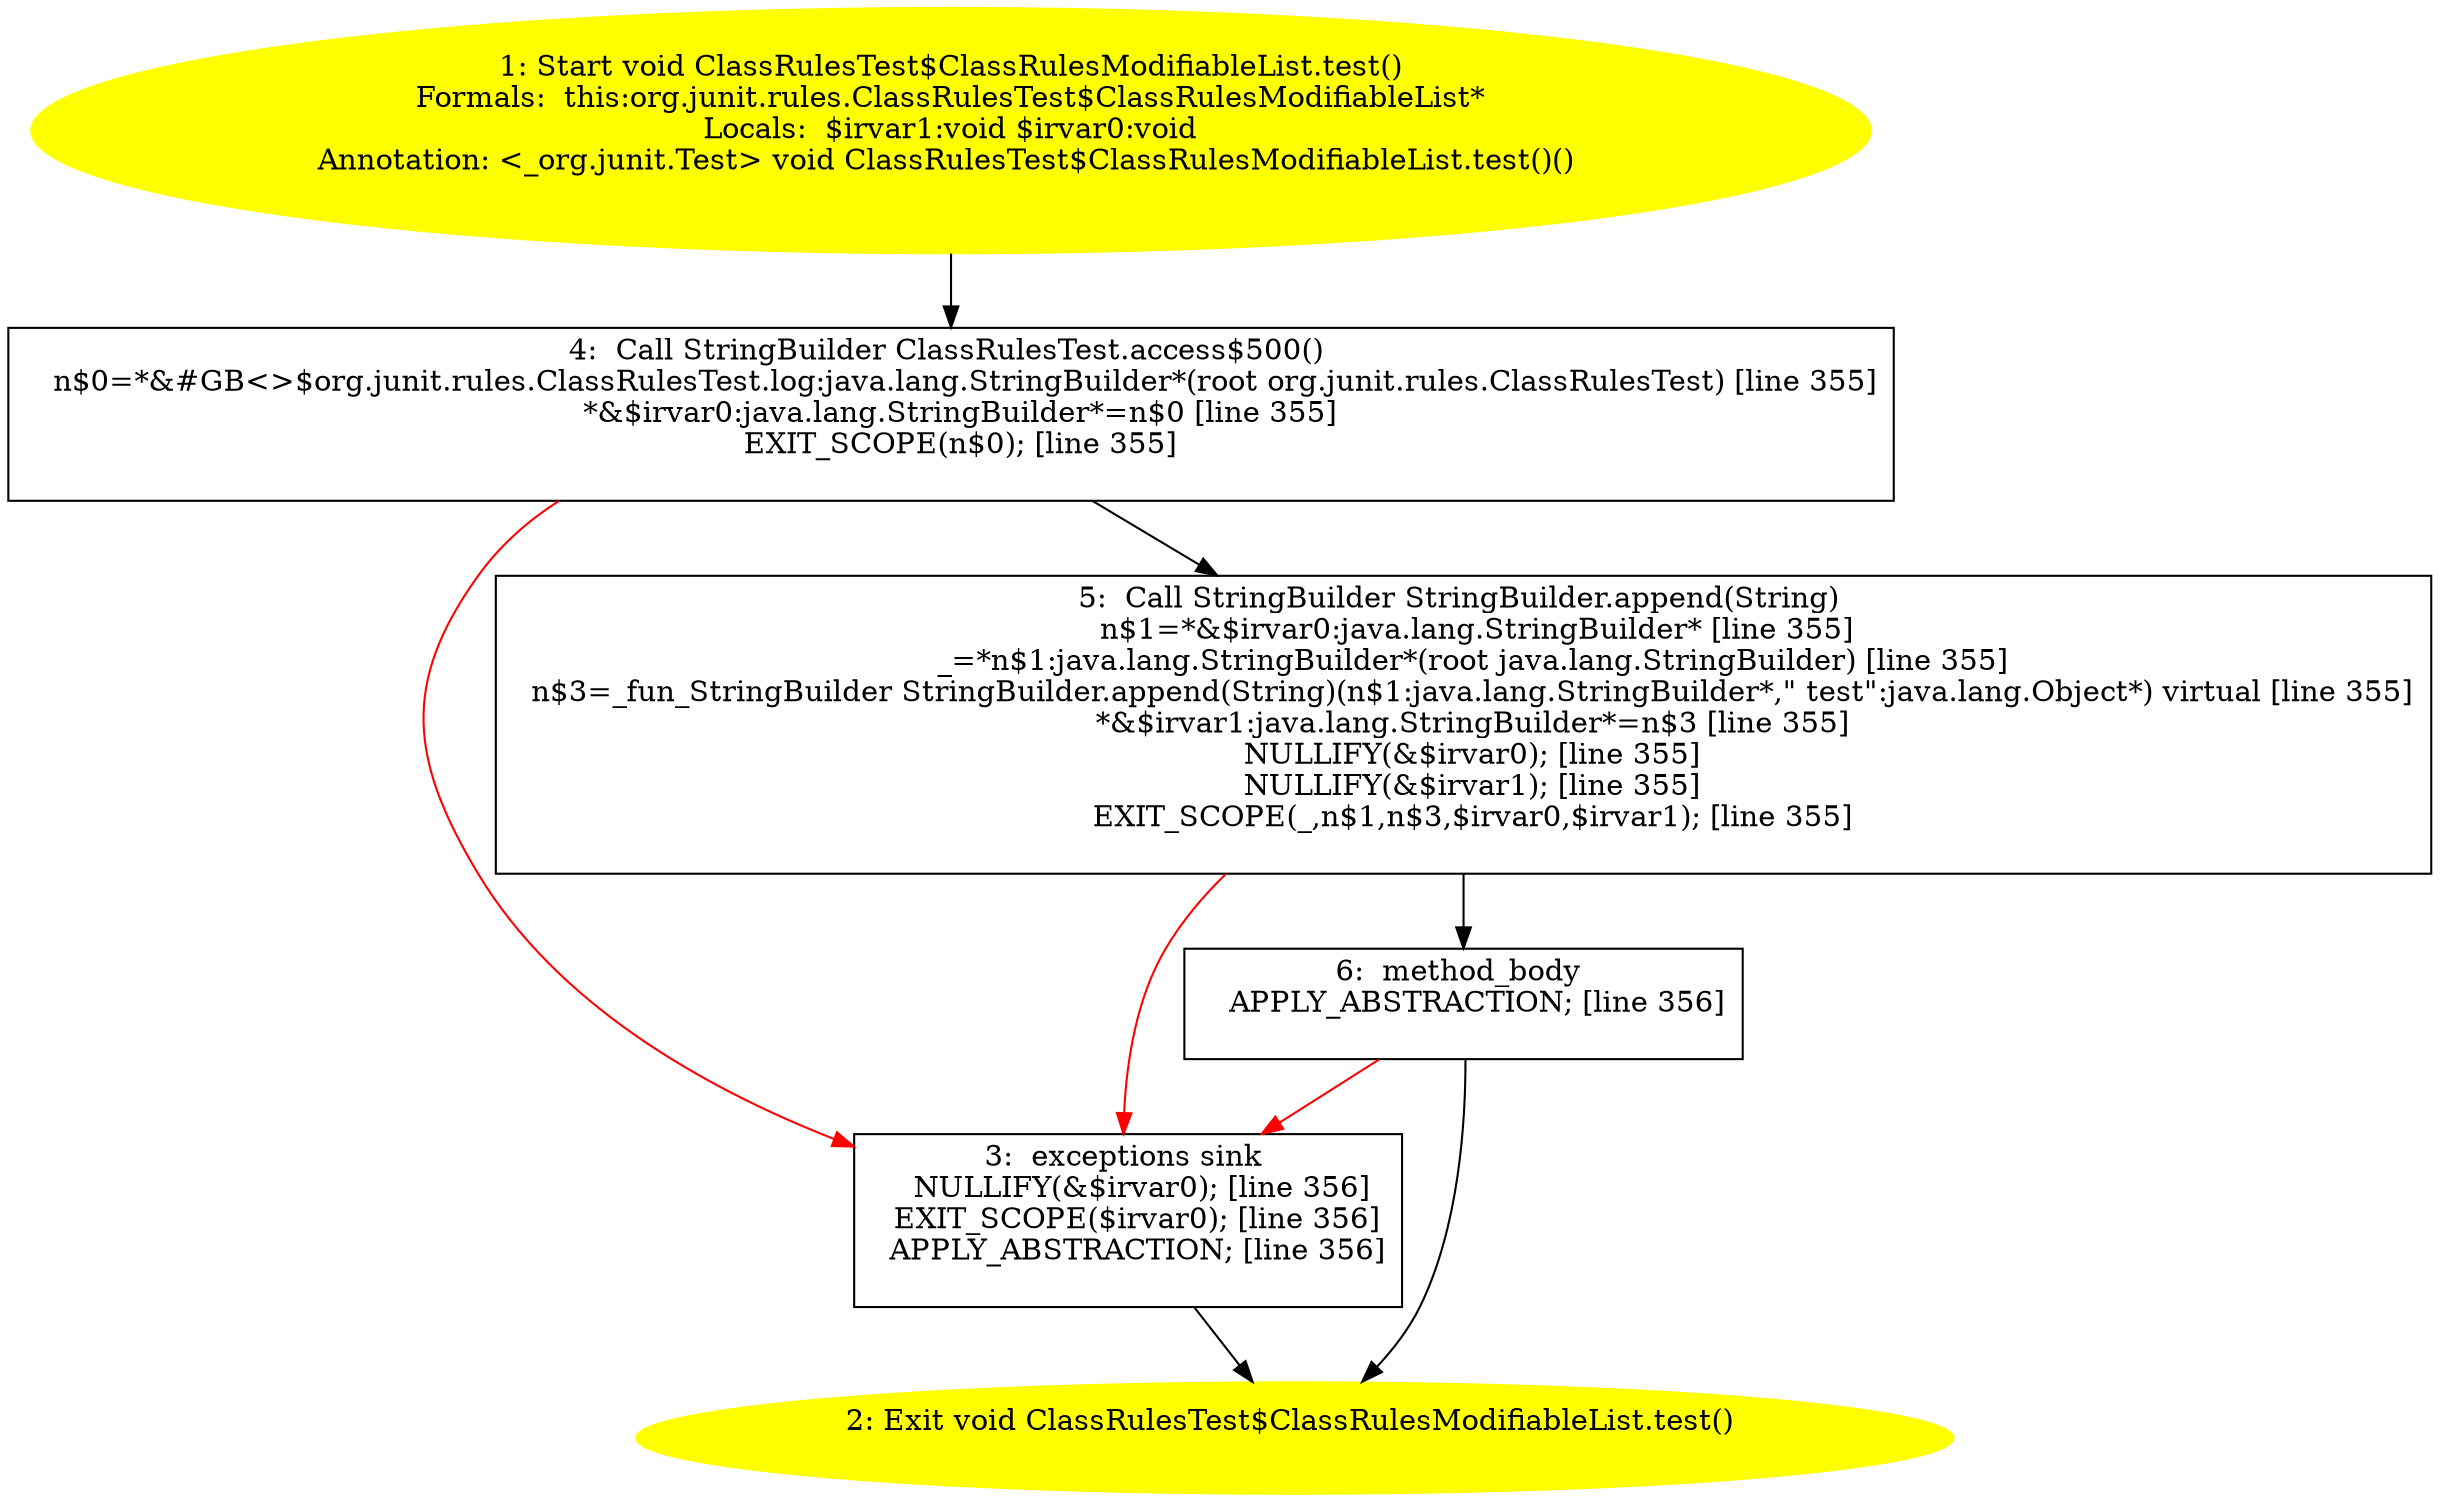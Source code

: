 /* @generated */
digraph cfg {
"org.junit.rules.ClassRulesTest$ClassRulesModifiableList.test():void.d31c1e3160ab81310e92a0213c1709f7_1" [label="1: Start void ClassRulesTest$ClassRulesModifiableList.test()\nFormals:  this:org.junit.rules.ClassRulesTest$ClassRulesModifiableList*\nLocals:  $irvar1:void $irvar0:void\nAnnotation: <_org.junit.Test> void ClassRulesTest$ClassRulesModifiableList.test()() \n  " color=yellow style=filled]
	

	 "org.junit.rules.ClassRulesTest$ClassRulesModifiableList.test():void.d31c1e3160ab81310e92a0213c1709f7_1" -> "org.junit.rules.ClassRulesTest$ClassRulesModifiableList.test():void.d31c1e3160ab81310e92a0213c1709f7_4" ;
"org.junit.rules.ClassRulesTest$ClassRulesModifiableList.test():void.d31c1e3160ab81310e92a0213c1709f7_2" [label="2: Exit void ClassRulesTest$ClassRulesModifiableList.test() \n  " color=yellow style=filled]
	

"org.junit.rules.ClassRulesTest$ClassRulesModifiableList.test():void.d31c1e3160ab81310e92a0213c1709f7_3" [label="3:  exceptions sink \n   NULLIFY(&$irvar0); [line 356]\n  EXIT_SCOPE($irvar0); [line 356]\n  APPLY_ABSTRACTION; [line 356]\n " shape="box"]
	

	 "org.junit.rules.ClassRulesTest$ClassRulesModifiableList.test():void.d31c1e3160ab81310e92a0213c1709f7_3" -> "org.junit.rules.ClassRulesTest$ClassRulesModifiableList.test():void.d31c1e3160ab81310e92a0213c1709f7_2" ;
"org.junit.rules.ClassRulesTest$ClassRulesModifiableList.test():void.d31c1e3160ab81310e92a0213c1709f7_4" [label="4:  Call StringBuilder ClassRulesTest.access$500() \n   n$0=*&#GB<>$org.junit.rules.ClassRulesTest.log:java.lang.StringBuilder*(root org.junit.rules.ClassRulesTest) [line 355]\n  *&$irvar0:java.lang.StringBuilder*=n$0 [line 355]\n  EXIT_SCOPE(n$0); [line 355]\n " shape="box"]
	

	 "org.junit.rules.ClassRulesTest$ClassRulesModifiableList.test():void.d31c1e3160ab81310e92a0213c1709f7_4" -> "org.junit.rules.ClassRulesTest$ClassRulesModifiableList.test():void.d31c1e3160ab81310e92a0213c1709f7_5" ;
	 "org.junit.rules.ClassRulesTest$ClassRulesModifiableList.test():void.d31c1e3160ab81310e92a0213c1709f7_4" -> "org.junit.rules.ClassRulesTest$ClassRulesModifiableList.test():void.d31c1e3160ab81310e92a0213c1709f7_3" [color="red" ];
"org.junit.rules.ClassRulesTest$ClassRulesModifiableList.test():void.d31c1e3160ab81310e92a0213c1709f7_5" [label="5:  Call StringBuilder StringBuilder.append(String) \n   n$1=*&$irvar0:java.lang.StringBuilder* [line 355]\n  _=*n$1:java.lang.StringBuilder*(root java.lang.StringBuilder) [line 355]\n  n$3=_fun_StringBuilder StringBuilder.append(String)(n$1:java.lang.StringBuilder*,\" test\":java.lang.Object*) virtual [line 355]\n  *&$irvar1:java.lang.StringBuilder*=n$3 [line 355]\n  NULLIFY(&$irvar0); [line 355]\n  NULLIFY(&$irvar1); [line 355]\n  EXIT_SCOPE(_,n$1,n$3,$irvar0,$irvar1); [line 355]\n " shape="box"]
	

	 "org.junit.rules.ClassRulesTest$ClassRulesModifiableList.test():void.d31c1e3160ab81310e92a0213c1709f7_5" -> "org.junit.rules.ClassRulesTest$ClassRulesModifiableList.test():void.d31c1e3160ab81310e92a0213c1709f7_6" ;
	 "org.junit.rules.ClassRulesTest$ClassRulesModifiableList.test():void.d31c1e3160ab81310e92a0213c1709f7_5" -> "org.junit.rules.ClassRulesTest$ClassRulesModifiableList.test():void.d31c1e3160ab81310e92a0213c1709f7_3" [color="red" ];
"org.junit.rules.ClassRulesTest$ClassRulesModifiableList.test():void.d31c1e3160ab81310e92a0213c1709f7_6" [label="6:  method_body \n   APPLY_ABSTRACTION; [line 356]\n " shape="box"]
	

	 "org.junit.rules.ClassRulesTest$ClassRulesModifiableList.test():void.d31c1e3160ab81310e92a0213c1709f7_6" -> "org.junit.rules.ClassRulesTest$ClassRulesModifiableList.test():void.d31c1e3160ab81310e92a0213c1709f7_2" ;
	 "org.junit.rules.ClassRulesTest$ClassRulesModifiableList.test():void.d31c1e3160ab81310e92a0213c1709f7_6" -> "org.junit.rules.ClassRulesTest$ClassRulesModifiableList.test():void.d31c1e3160ab81310e92a0213c1709f7_3" [color="red" ];
}
